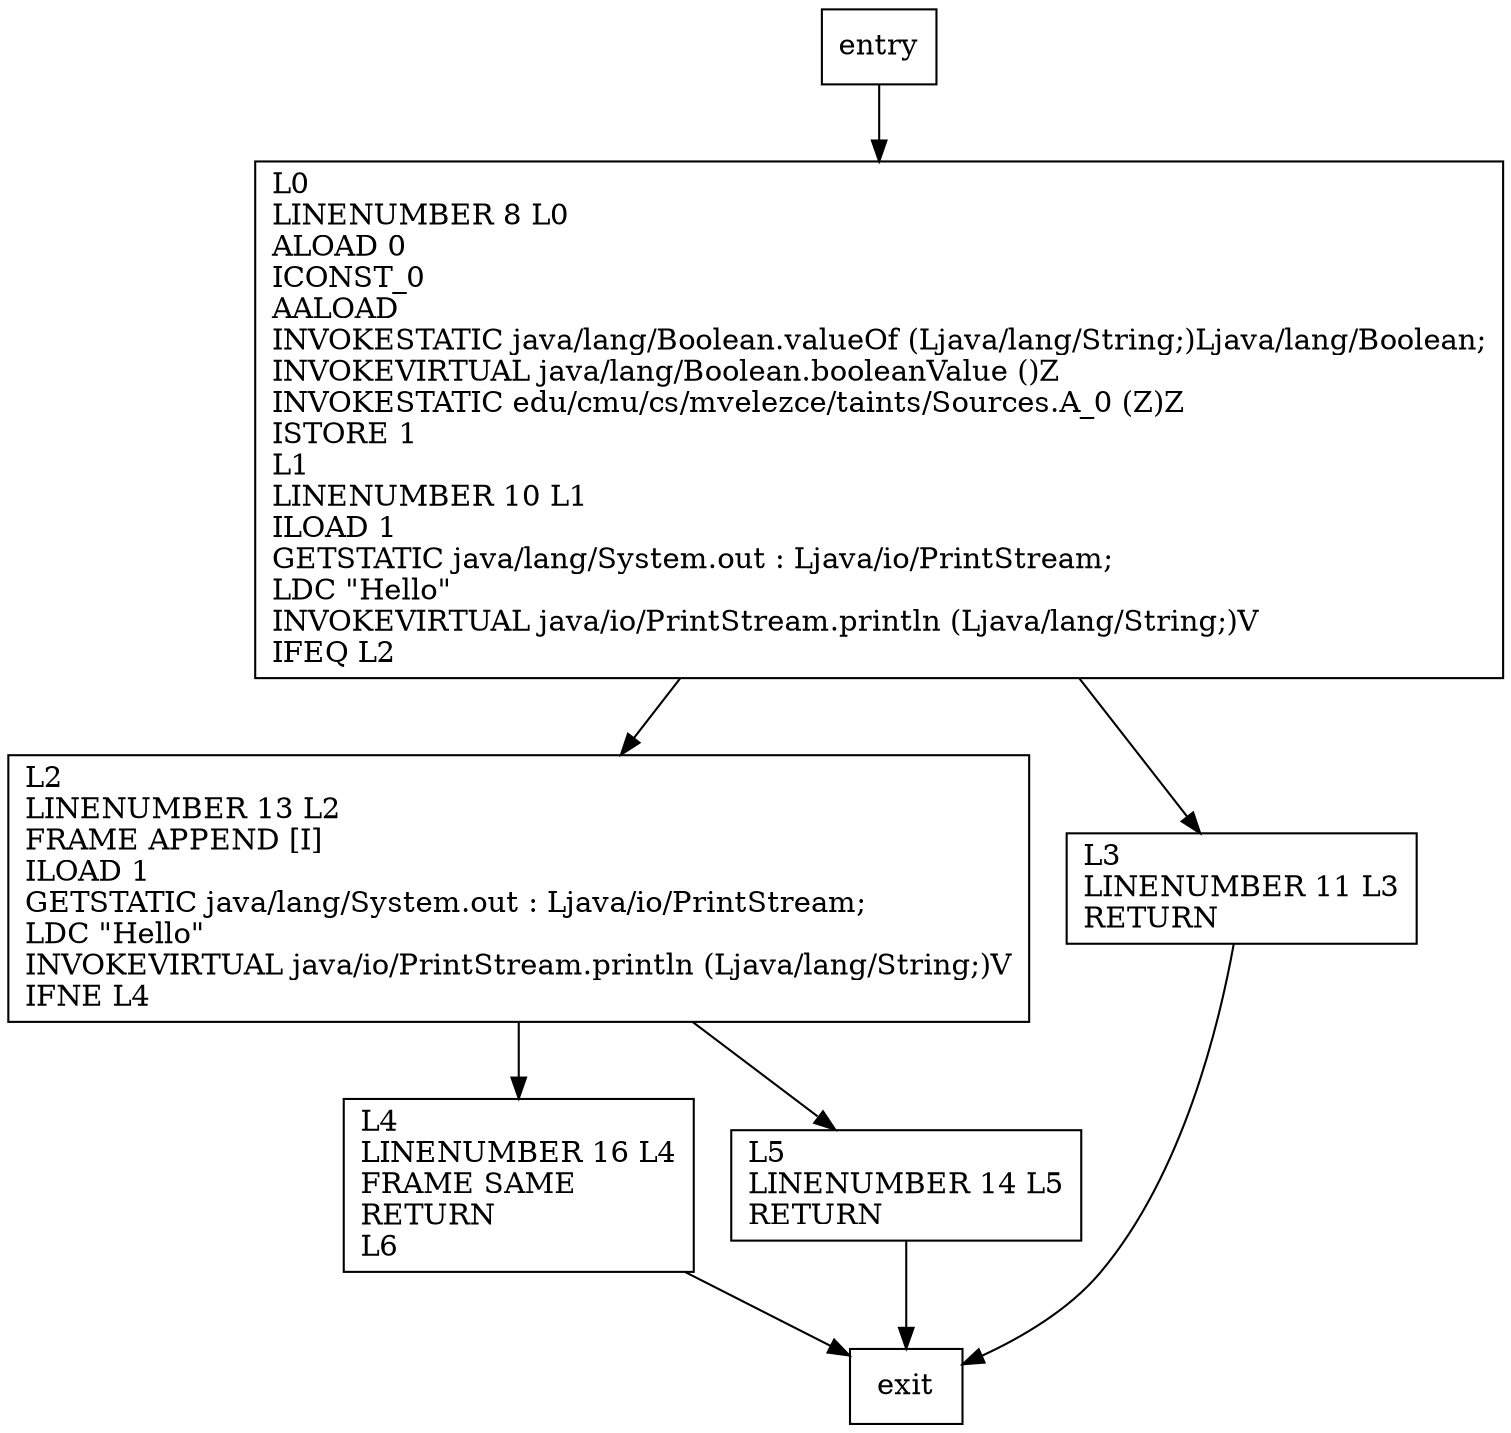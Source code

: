 digraph main {
node [shape=record];
1363560175 [label="L4\lLINENUMBER 16 L4\lFRAME SAME\lRETURN\lL6\l"];
811597470 [label="L5\lLINENUMBER 14 L5\lRETURN\l"];
1944798106 [label="L2\lLINENUMBER 13 L2\lFRAME APPEND [I]\lILOAD 1\lGETSTATIC java/lang/System.out : Ljava/io/PrintStream;\lLDC \"Hello\"\lINVOKEVIRTUAL java/io/PrintStream.println (Ljava/lang/String;)V\lIFNE L4\l"];
602423811 [label="L0\lLINENUMBER 8 L0\lALOAD 0\lICONST_0\lAALOAD\lINVOKESTATIC java/lang/Boolean.valueOf (Ljava/lang/String;)Ljava/lang/Boolean;\lINVOKEVIRTUAL java/lang/Boolean.booleanValue ()Z\lINVOKESTATIC edu/cmu/cs/mvelezce/taints/Sources.A_0 (Z)Z\lISTORE 1\lL1\lLINENUMBER 10 L1\lILOAD 1\lGETSTATIC java/lang/System.out : Ljava/io/PrintStream;\lLDC \"Hello\"\lINVOKEVIRTUAL java/io/PrintStream.println (Ljava/lang/String;)V\lIFEQ L2\l"];
429075478 [label="L3\lLINENUMBER 11 L3\lRETURN\l"];
entry;
exit;
entry -> 602423811;
1363560175 -> exit;
811597470 -> exit;
1944798106 -> 1363560175;
1944798106 -> 811597470;
602423811 -> 1944798106;
602423811 -> 429075478;
429075478 -> exit;
}
